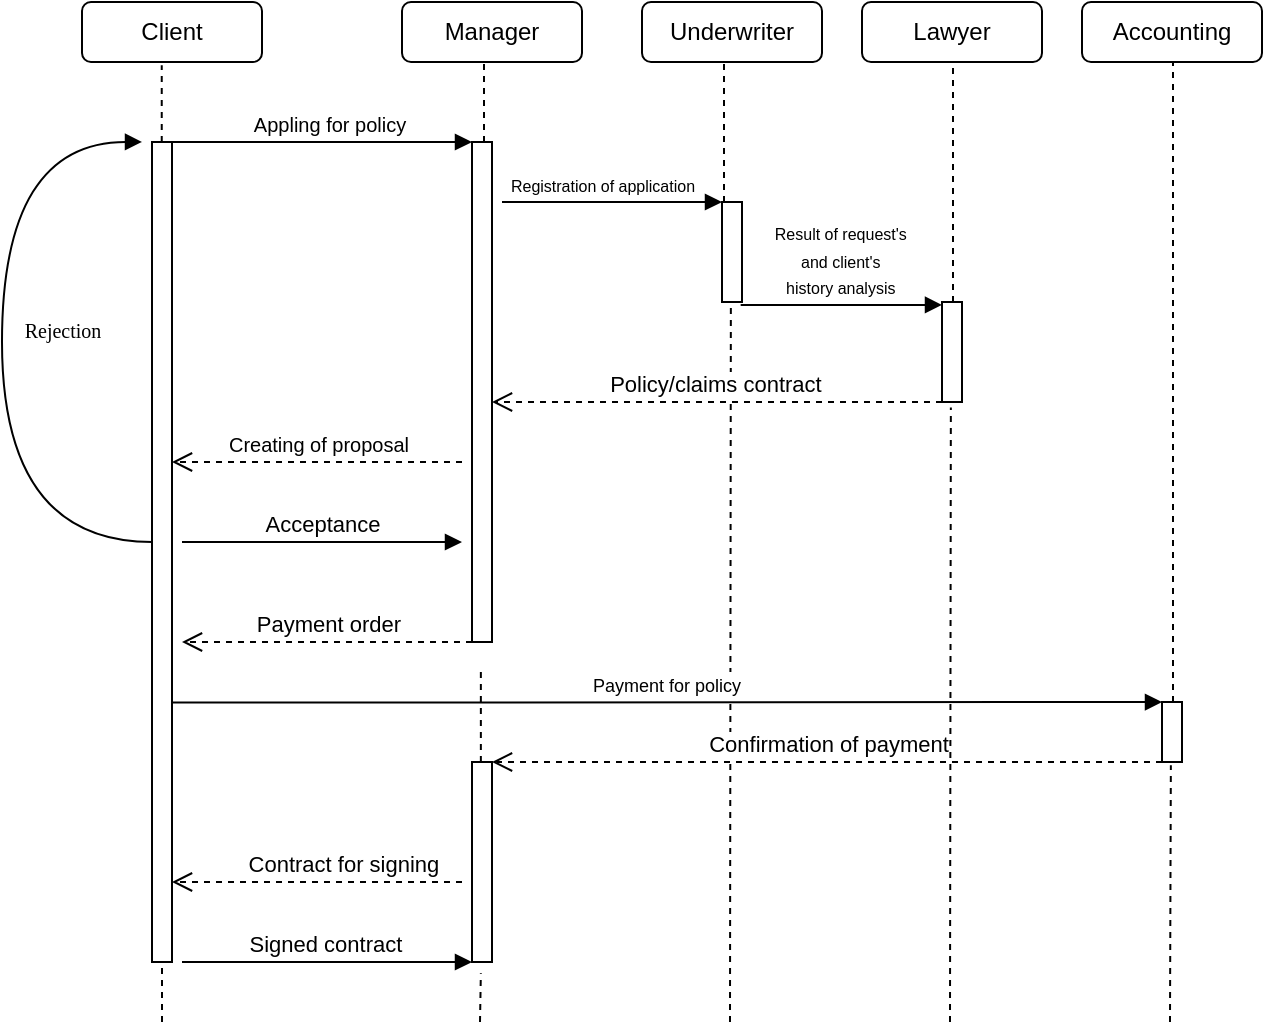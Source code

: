 <mxfile version="26.2.4">
  <diagram name="Страница — 1" id="ClNFONBPy-d1YckZMRn8">
    <mxGraphModel dx="1806" dy="516" grid="1" gridSize="10" guides="1" tooltips="1" connect="1" arrows="1" fold="1" page="1" pageScale="1" pageWidth="827" pageHeight="1169" math="0" shadow="0">
      <root>
        <mxCell id="0" />
        <mxCell id="1" parent="0" />
        <mxCell id="xICqTb8I6hwcPqg-6-yf-1" value="Client" style="rounded=1;whiteSpace=wrap;html=1;" vertex="1" parent="1">
          <mxGeometry y="70" width="90" height="30" as="geometry" />
        </mxCell>
        <mxCell id="xICqTb8I6hwcPqg-6-yf-2" value="Manager" style="rounded=1;whiteSpace=wrap;html=1;" vertex="1" parent="1">
          <mxGeometry x="160" y="70" width="90" height="30" as="geometry" />
        </mxCell>
        <mxCell id="xICqTb8I6hwcPqg-6-yf-3" value="Underwriter" style="rounded=1;whiteSpace=wrap;html=1;" vertex="1" parent="1">
          <mxGeometry x="280" y="70" width="90" height="30" as="geometry" />
        </mxCell>
        <mxCell id="xICqTb8I6hwcPqg-6-yf-4" value="Accounting" style="rounded=1;whiteSpace=wrap;html=1;" vertex="1" parent="1">
          <mxGeometry x="500" y="70" width="90" height="30" as="geometry" />
        </mxCell>
        <mxCell id="xICqTb8I6hwcPqg-6-yf-6" value="Lawyer" style="rounded=1;whiteSpace=wrap;html=1;" vertex="1" parent="1">
          <mxGeometry x="390" y="70" width="90" height="30" as="geometry" />
        </mxCell>
        <mxCell id="xICqTb8I6hwcPqg-6-yf-9" value="" style="endArrow=none;dashed=1;html=1;rounded=0;entryX=0.443;entryY=1.056;entryDx=0;entryDy=0;entryPerimeter=0;" edge="1" parent="1" source="xICqTb8I6hwcPqg-6-yf-16" target="xICqTb8I6hwcPqg-6-yf-1">
          <mxGeometry width="50" height="50" relative="1" as="geometry">
            <mxPoint x="39" y="640" as="sourcePoint" />
            <mxPoint x="40.0" y="205" as="targetPoint" />
          </mxGeometry>
        </mxCell>
        <mxCell id="xICqTb8I6hwcPqg-6-yf-10" value="" style="endArrow=none;dashed=1;html=1;rounded=0;entryX=0.443;entryY=1.056;entryDx=0;entryDy=0;entryPerimeter=0;" edge="1" parent="1" source="xICqTb8I6hwcPqg-6-yf-18">
          <mxGeometry width="50" height="50" relative="1" as="geometry">
            <mxPoint x="200" y="638.32" as="sourcePoint" />
            <mxPoint x="201" y="100.32" as="targetPoint" />
          </mxGeometry>
        </mxCell>
        <mxCell id="xICqTb8I6hwcPqg-6-yf-11" value="" style="endArrow=none;dashed=1;html=1;rounded=0;entryX=0.443;entryY=1.056;entryDx=0;entryDy=0;entryPerimeter=0;" edge="1" parent="1" source="xICqTb8I6hwcPqg-6-yf-21">
          <mxGeometry width="50" height="50" relative="1" as="geometry">
            <mxPoint x="320" y="638" as="sourcePoint" />
            <mxPoint x="321" y="100" as="targetPoint" />
          </mxGeometry>
        </mxCell>
        <mxCell id="xICqTb8I6hwcPqg-6-yf-12" value="" style="endArrow=none;dashed=1;html=1;rounded=0;entryX=0.443;entryY=1.056;entryDx=0;entryDy=0;entryPerimeter=0;" edge="1" parent="1" source="xICqTb8I6hwcPqg-6-yf-41">
          <mxGeometry width="50" height="50" relative="1" as="geometry">
            <mxPoint x="544.5" y="638" as="sourcePoint" />
            <mxPoint x="545.5" y="100" as="targetPoint" />
          </mxGeometry>
        </mxCell>
        <mxCell id="xICqTb8I6hwcPqg-6-yf-14" value="" style="endArrow=none;dashed=1;html=1;rounded=0;entryX=0.443;entryY=1.056;entryDx=0;entryDy=0;entryPerimeter=0;" edge="1" parent="1" source="xICqTb8I6hwcPqg-6-yf-25">
          <mxGeometry width="50" height="50" relative="1" as="geometry">
            <mxPoint x="434.5" y="638" as="sourcePoint" />
            <mxPoint x="435.5" y="100" as="targetPoint" />
          </mxGeometry>
        </mxCell>
        <mxCell id="xICqTb8I6hwcPqg-6-yf-15" value="" style="endArrow=none;dashed=1;html=1;rounded=0;" edge="1" parent="1" target="xICqTb8I6hwcPqg-6-yf-16">
          <mxGeometry width="50" height="50" relative="1" as="geometry">
            <mxPoint x="40" y="580" as="sourcePoint" />
            <mxPoint x="80" y="102" as="targetPoint" />
          </mxGeometry>
        </mxCell>
        <mxCell id="xICqTb8I6hwcPqg-6-yf-16" value="" style="html=1;points=[[0,0,0,0,5],[0,1,0,0,-5],[1,0,0,0,5],[1,1,0,0,-5]];perimeter=orthogonalPerimeter;outlineConnect=0;targetShapes=umlLifeline;portConstraint=eastwest;newEdgeStyle={&quot;curved&quot;:0,&quot;rounded&quot;:0};" vertex="1" parent="1">
          <mxGeometry x="35" y="140" width="10" height="410" as="geometry" />
        </mxCell>
        <mxCell id="xICqTb8I6hwcPqg-6-yf-17" value="" style="endArrow=none;dashed=1;html=1;rounded=0;entryX=0.443;entryY=1.056;entryDx=0;entryDy=0;entryPerimeter=0;" edge="1" parent="1" source="xICqTb8I6hwcPqg-6-yf-38" target="xICqTb8I6hwcPqg-6-yf-18">
          <mxGeometry width="50" height="50" relative="1" as="geometry">
            <mxPoint x="200" y="638.32" as="sourcePoint" />
            <mxPoint x="201" y="100.32" as="targetPoint" />
          </mxGeometry>
        </mxCell>
        <mxCell id="xICqTb8I6hwcPqg-6-yf-18" value="" style="html=1;points=[[0,0,0,0,5],[0,1,0,0,-5],[1,0,0,0,5],[1,1,0,0,-5]];perimeter=orthogonalPerimeter;outlineConnect=0;targetShapes=umlLifeline;portConstraint=eastwest;newEdgeStyle={&quot;curved&quot;:0,&quot;rounded&quot;:0};" vertex="1" parent="1">
          <mxGeometry x="195" y="140" width="10" height="250" as="geometry" />
        </mxCell>
        <mxCell id="xICqTb8I6hwcPqg-6-yf-19" value="&lt;font style=&quot;font-size: 10px;&quot;&gt;&amp;nbsp; Appling for policy&lt;/font&gt;" style="html=1;verticalAlign=bottom;endArrow=block;curved=0;rounded=0;" edge="1" parent="1" target="xICqTb8I6hwcPqg-6-yf-18">
          <mxGeometry x="0.043" width="80" relative="1" as="geometry">
            <mxPoint x="40" y="140" as="sourcePoint" />
            <mxPoint x="160" y="140" as="targetPoint" />
            <mxPoint as="offset" />
          </mxGeometry>
        </mxCell>
        <mxCell id="xICqTb8I6hwcPqg-6-yf-20" value="" style="endArrow=none;dashed=1;html=1;rounded=0;entryX=0.443;entryY=1.056;entryDx=0;entryDy=0;entryPerimeter=0;" edge="1" parent="1" target="xICqTb8I6hwcPqg-6-yf-21">
          <mxGeometry width="50" height="50" relative="1" as="geometry">
            <mxPoint x="324" y="580" as="sourcePoint" />
            <mxPoint x="321" y="100" as="targetPoint" />
          </mxGeometry>
        </mxCell>
        <mxCell id="xICqTb8I6hwcPqg-6-yf-21" value="" style="html=1;points=[[0,0,0,0,5],[0,1,0,0,-5],[1,0,0,0,5],[1,1,0,0,-5]];perimeter=orthogonalPerimeter;outlineConnect=0;targetShapes=umlLifeline;portConstraint=eastwest;newEdgeStyle={&quot;curved&quot;:0,&quot;rounded&quot;:0};" vertex="1" parent="1">
          <mxGeometry x="320" y="170" width="10" height="50" as="geometry" />
        </mxCell>
        <mxCell id="xICqTb8I6hwcPqg-6-yf-22" value="&lt;font style=&quot;font-size: 8px;&quot;&gt;Registration of application&lt;/font&gt;" style="html=1;verticalAlign=bottom;endArrow=block;curved=0;rounded=0;" edge="1" parent="1">
          <mxGeometry x="-0.091" width="80" relative="1" as="geometry">
            <mxPoint x="210" y="170" as="sourcePoint" />
            <mxPoint x="320" y="170" as="targetPoint" />
            <mxPoint as="offset" />
          </mxGeometry>
        </mxCell>
        <mxCell id="xICqTb8I6hwcPqg-6-yf-26" value="" style="endArrow=none;dashed=1;html=1;rounded=0;entryX=0.443;entryY=1.056;entryDx=0;entryDy=0;entryPerimeter=0;" edge="1" parent="1" target="xICqTb8I6hwcPqg-6-yf-25">
          <mxGeometry width="50" height="50" relative="1" as="geometry">
            <mxPoint x="434" y="580" as="sourcePoint" />
            <mxPoint x="435.5" y="100" as="targetPoint" />
          </mxGeometry>
        </mxCell>
        <mxCell id="xICqTb8I6hwcPqg-6-yf-25" value="" style="html=1;points=[[0,0,0,0,5],[0,1,0,0,-5],[1,0,0,0,5],[1,1,0,0,-5]];perimeter=orthogonalPerimeter;outlineConnect=0;targetShapes=umlLifeline;portConstraint=eastwest;newEdgeStyle={&quot;curved&quot;:0,&quot;rounded&quot;:0};" vertex="1" parent="1">
          <mxGeometry x="430" y="220" width="10" height="50" as="geometry" />
        </mxCell>
        <mxCell id="xICqTb8I6hwcPqg-6-yf-29" value="&lt;font style=&quot;font-size: 8px;&quot;&gt;Result of request&#39;s&amp;nbsp;&lt;/font&gt;&lt;div&gt;&lt;span style=&quot;font-size: 8px; background-color: light-dark(#ffffff, var(--ge-dark-color, #121212)); color: light-dark(rgb(0, 0, 0), rgb(255, 255, 255));&quot;&gt;and client&#39;s&amp;nbsp;&lt;/span&gt;&lt;div&gt;&lt;font style=&quot;font-size: 8px;&quot;&gt;history analysis&amp;nbsp;&lt;/font&gt;&lt;/div&gt;&lt;/div&gt;" style="html=1;verticalAlign=bottom;endArrow=block;curved=0;rounded=0;exitX=0.933;exitY=1.029;exitDx=0;exitDy=0;exitPerimeter=0;" edge="1" parent="1" source="xICqTb8I6hwcPqg-6-yf-21" target="xICqTb8I6hwcPqg-6-yf-25">
          <mxGeometry width="80" relative="1" as="geometry">
            <mxPoint x="340" y="220" as="sourcePoint" />
            <mxPoint x="410" y="190" as="targetPoint" />
          </mxGeometry>
        </mxCell>
        <mxCell id="xICqTb8I6hwcPqg-6-yf-30" value="Policy/claims contract&amp;nbsp;" style="html=1;verticalAlign=bottom;endArrow=open;dashed=1;endSize=8;curved=0;rounded=0;" edge="1" parent="1">
          <mxGeometry relative="1" as="geometry">
            <mxPoint x="430" y="270.0" as="sourcePoint" />
            <mxPoint x="205" y="270" as="targetPoint" />
            <Array as="points">
              <mxPoint x="370" y="270" />
            </Array>
          </mxGeometry>
        </mxCell>
        <mxCell id="xICqTb8I6hwcPqg-6-yf-32" value="&lt;font size=&quot;1&quot;&gt;Creating of proposal&lt;/font&gt;" style="html=1;verticalAlign=bottom;endArrow=open;dashed=1;endSize=8;curved=0;rounded=0;" edge="1" parent="1" target="xICqTb8I6hwcPqg-6-yf-16">
          <mxGeometry relative="1" as="geometry">
            <mxPoint x="190" y="300" as="sourcePoint" />
            <mxPoint x="110" y="300" as="targetPoint" />
          </mxGeometry>
        </mxCell>
        <mxCell id="xICqTb8I6hwcPqg-6-yf-37" value="&lt;font style=&quot;font-size: 9px;&quot;&gt;Payment for policy&lt;/font&gt;" style="html=1;verticalAlign=bottom;endArrow=block;curved=0;rounded=0;" edge="1" parent="1" source="xICqTb8I6hwcPqg-6-yf-16">
          <mxGeometry width="80" relative="1" as="geometry">
            <mxPoint x="60" y="420" as="sourcePoint" />
            <mxPoint x="540" y="420" as="targetPoint" />
            <Array as="points">
              <mxPoint x="190" y="420.23" />
            </Array>
          </mxGeometry>
        </mxCell>
        <mxCell id="xICqTb8I6hwcPqg-6-yf-40" value="" style="endArrow=none;dashed=1;html=1;rounded=0;entryX=0.443;entryY=1.056;entryDx=0;entryDy=0;entryPerimeter=0;" edge="1" parent="1" target="xICqTb8I6hwcPqg-6-yf-38">
          <mxGeometry width="50" height="50" relative="1" as="geometry">
            <mxPoint x="199" y="580" as="sourcePoint" />
            <mxPoint x="199" y="425" as="targetPoint" />
          </mxGeometry>
        </mxCell>
        <mxCell id="xICqTb8I6hwcPqg-6-yf-38" value="" style="html=1;points=[[0,0,0,0,5],[0,1,0,0,-5],[1,0,0,0,5],[1,1,0,0,-5]];perimeter=orthogonalPerimeter;outlineConnect=0;targetShapes=umlLifeline;portConstraint=eastwest;newEdgeStyle={&quot;curved&quot;:0,&quot;rounded&quot;:0};" vertex="1" parent="1">
          <mxGeometry x="195" y="450" width="10" height="100" as="geometry" />
        </mxCell>
        <mxCell id="xICqTb8I6hwcPqg-6-yf-42" value="" style="endArrow=none;dashed=1;html=1;rounded=0;entryX=0.443;entryY=1.056;entryDx=0;entryDy=0;entryPerimeter=0;" edge="1" parent="1" target="xICqTb8I6hwcPqg-6-yf-41">
          <mxGeometry width="50" height="50" relative="1" as="geometry">
            <mxPoint x="544" y="580" as="sourcePoint" />
            <mxPoint x="755.5" y="100" as="targetPoint" />
          </mxGeometry>
        </mxCell>
        <mxCell id="xICqTb8I6hwcPqg-6-yf-41" value="" style="html=1;points=[[0,0,0,0,5],[0,1,0,0,-5],[1,0,0,0,5],[1,1,0,0,-5]];perimeter=orthogonalPerimeter;outlineConnect=0;targetShapes=umlLifeline;portConstraint=eastwest;newEdgeStyle={&quot;curved&quot;:0,&quot;rounded&quot;:0};" vertex="1" parent="1">
          <mxGeometry x="540" y="420" width="10" height="30" as="geometry" />
        </mxCell>
        <mxCell id="xICqTb8I6hwcPqg-6-yf-43" value="Confirmation of payment" style="html=1;verticalAlign=bottom;endArrow=open;dashed=1;endSize=8;curved=0;rounded=0;" edge="1" parent="1">
          <mxGeometry relative="1" as="geometry">
            <mxPoint x="540" y="450" as="sourcePoint" />
            <mxPoint x="205" y="450" as="targetPoint" />
          </mxGeometry>
        </mxCell>
        <mxCell id="xICqTb8I6hwcPqg-6-yf-44" value="Contract for signing&amp;nbsp;" style="html=1;verticalAlign=bottom;endArrow=open;dashed=1;endSize=8;curved=0;rounded=0;" edge="1" parent="1">
          <mxGeometry x="-0.2" relative="1" as="geometry">
            <mxPoint x="190" y="510" as="sourcePoint" />
            <mxPoint x="45" y="510" as="targetPoint" />
            <mxPoint as="offset" />
          </mxGeometry>
        </mxCell>
        <mxCell id="xICqTb8I6hwcPqg-6-yf-46" value="Signed contract&amp;nbsp;" style="html=1;verticalAlign=bottom;endArrow=block;curved=0;rounded=0;" edge="1" parent="1" target="xICqTb8I6hwcPqg-6-yf-38">
          <mxGeometry width="80" relative="1" as="geometry">
            <mxPoint x="50" y="550" as="sourcePoint" />
            <mxPoint x="170" y="550" as="targetPoint" />
          </mxGeometry>
        </mxCell>
        <mxCell id="xICqTb8I6hwcPqg-6-yf-60" value="Payment order" style="html=1;verticalAlign=bottom;endArrow=open;dashed=1;endSize=8;curved=0;rounded=0;" edge="1" parent="1">
          <mxGeometry relative="1" as="geometry">
            <mxPoint x="195" y="390" as="sourcePoint" />
            <mxPoint x="50" y="390" as="targetPoint" />
            <mxPoint as="offset" />
          </mxGeometry>
        </mxCell>
        <mxCell id="xICqTb8I6hwcPqg-6-yf-61" value="&lt;font style=&quot;font-size: 10px;&quot;&gt;Rejection&lt;/font&gt;" style="html=1;verticalAlign=bottom;endArrow=block;labelBackgroundColor=none;fontFamily=Verdana;fontSize=12;elbow=vertical;edgeStyle=orthogonalEdgeStyle;curved=1;" edge="1" parent="1" source="xICqTb8I6hwcPqg-6-yf-16">
          <mxGeometry x="0.001" y="-30" relative="1" as="geometry">
            <mxPoint x="35" y="345.13" as="sourcePoint" />
            <mxPoint x="30" y="139.95" as="targetPoint" />
            <Array as="points">
              <mxPoint x="-40" y="340" />
              <mxPoint x="-40" y="140" />
            </Array>
            <mxPoint as="offset" />
          </mxGeometry>
        </mxCell>
        <mxCell id="xICqTb8I6hwcPqg-6-yf-64" value="Acceptance" style="html=1;verticalAlign=bottom;endArrow=block;curved=0;rounded=0;" edge="1" parent="1">
          <mxGeometry width="80" relative="1" as="geometry">
            <mxPoint x="50" y="340" as="sourcePoint" />
            <mxPoint x="190" y="340" as="targetPoint" />
          </mxGeometry>
        </mxCell>
      </root>
    </mxGraphModel>
  </diagram>
</mxfile>
